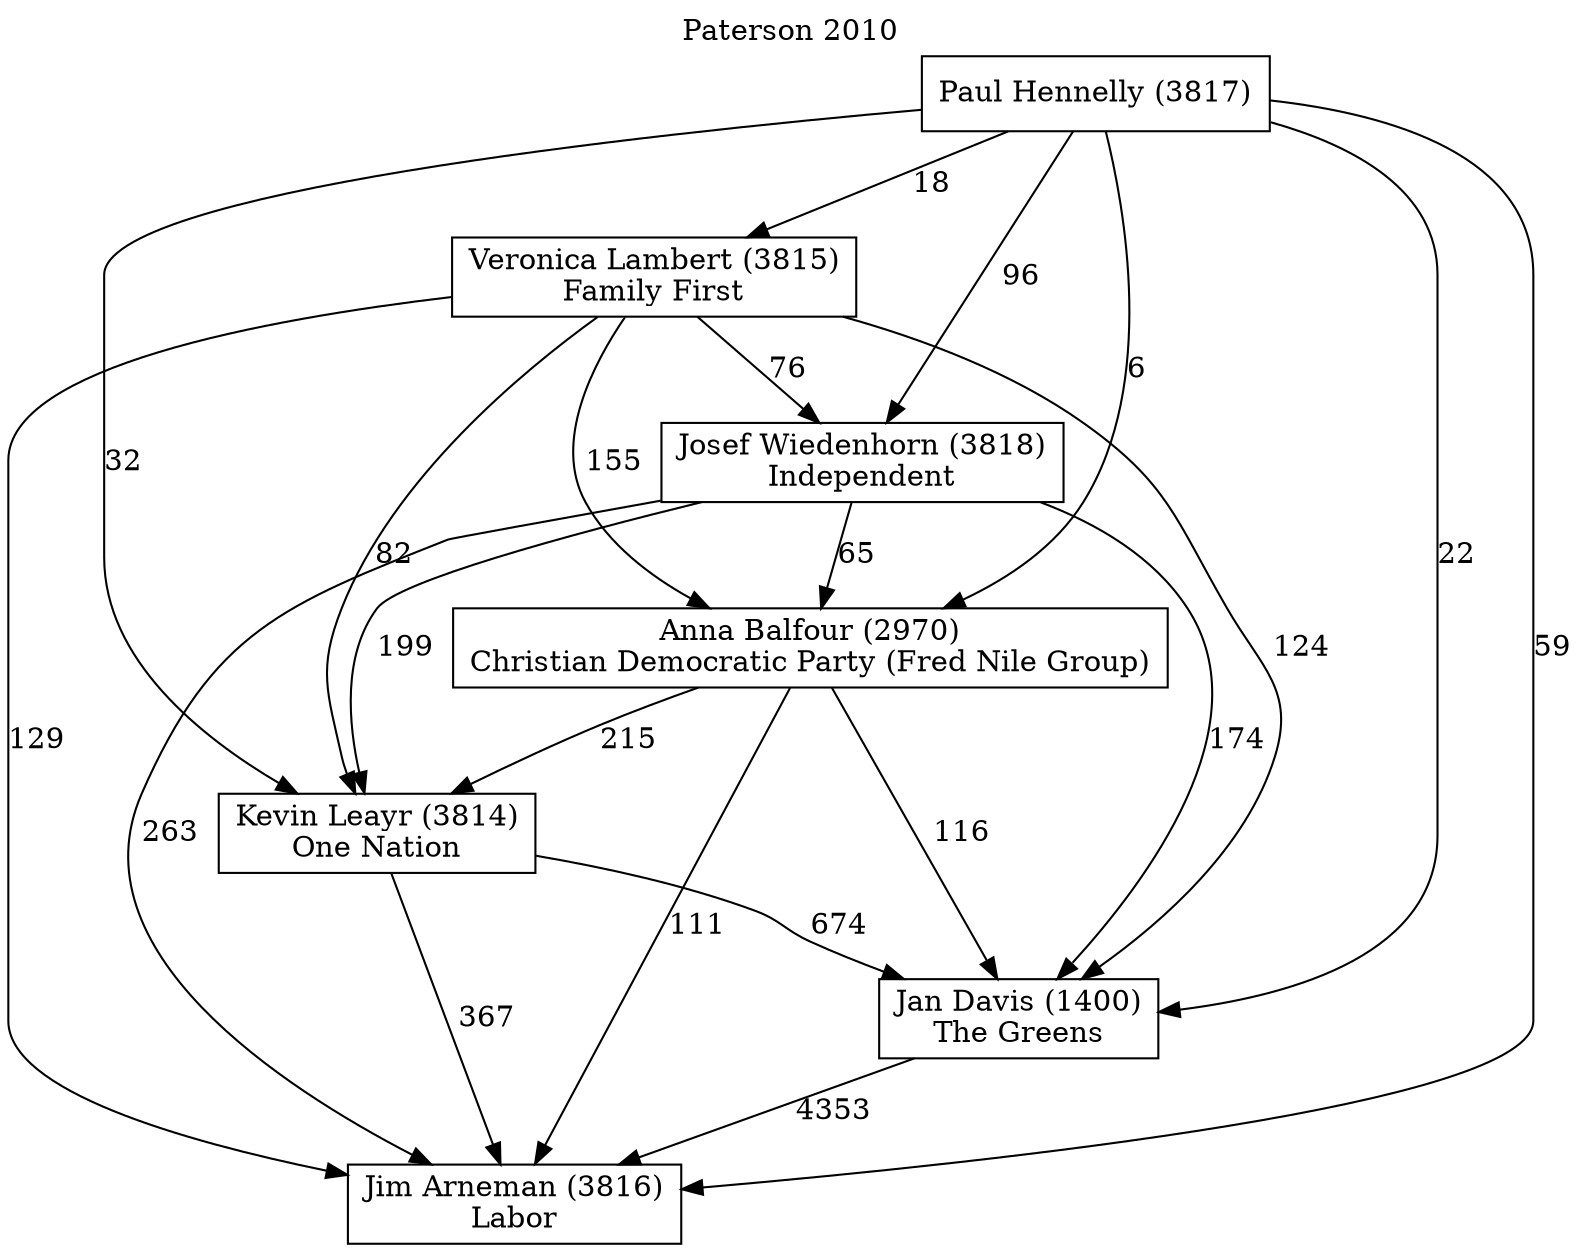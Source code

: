 // House preference flow
digraph "Jim Arneman (3816)_Paterson_2010" {
	graph [label="Paterson 2010" labelloc=t mclimit=10]
	node [shape=box]
	"Anna Balfour (2970)" [label="Anna Balfour (2970)
Christian Democratic Party (Fred Nile Group)"]
	"Jan Davis (1400)" [label="Jan Davis (1400)
The Greens"]
	"Jim Arneman (3816)" [label="Jim Arneman (3816)
Labor"]
	"Josef Wiedenhorn (3818)" [label="Josef Wiedenhorn (3818)
Independent"]
	"Kevin Leayr (3814)" [label="Kevin Leayr (3814)
One Nation"]
	"Paul Hennelly (3817)" [label="Paul Hennelly (3817)
"]
	"Veronica Lambert (3815)" [label="Veronica Lambert (3815)
Family First"]
	"Anna Balfour (2970)" -> "Jan Davis (1400)" [label=116]
	"Anna Balfour (2970)" -> "Jim Arneman (3816)" [label=111]
	"Anna Balfour (2970)" -> "Kevin Leayr (3814)" [label=215]
	"Jan Davis (1400)" -> "Jim Arneman (3816)" [label=4353]
	"Josef Wiedenhorn (3818)" -> "Anna Balfour (2970)" [label=65]
	"Josef Wiedenhorn (3818)" -> "Jan Davis (1400)" [label=174]
	"Josef Wiedenhorn (3818)" -> "Jim Arneman (3816)" [label=263]
	"Josef Wiedenhorn (3818)" -> "Kevin Leayr (3814)" [label=199]
	"Kevin Leayr (3814)" -> "Jan Davis (1400)" [label=674]
	"Kevin Leayr (3814)" -> "Jim Arneman (3816)" [label=367]
	"Paul Hennelly (3817)" -> "Anna Balfour (2970)" [label=6]
	"Paul Hennelly (3817)" -> "Jan Davis (1400)" [label=22]
	"Paul Hennelly (3817)" -> "Jim Arneman (3816)" [label=59]
	"Paul Hennelly (3817)" -> "Josef Wiedenhorn (3818)" [label=96]
	"Paul Hennelly (3817)" -> "Kevin Leayr (3814)" [label=32]
	"Paul Hennelly (3817)" -> "Veronica Lambert (3815)" [label=18]
	"Veronica Lambert (3815)" -> "Anna Balfour (2970)" [label=155]
	"Veronica Lambert (3815)" -> "Jan Davis (1400)" [label=124]
	"Veronica Lambert (3815)" -> "Jim Arneman (3816)" [label=129]
	"Veronica Lambert (3815)" -> "Josef Wiedenhorn (3818)" [label=76]
	"Veronica Lambert (3815)" -> "Kevin Leayr (3814)" [label=82]
}
